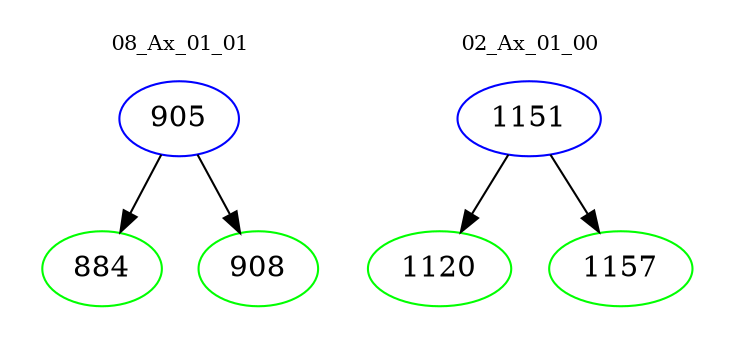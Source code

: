 digraph{
subgraph cluster_0 {
color = white
label = "08_Ax_01_01";
fontsize=10;
T0_905 [label="905", color="blue"]
T0_905 -> T0_884 [color="black"]
T0_884 [label="884", color="green"]
T0_905 -> T0_908 [color="black"]
T0_908 [label="908", color="green"]
}
subgraph cluster_1 {
color = white
label = "02_Ax_01_00";
fontsize=10;
T1_1151 [label="1151", color="blue"]
T1_1151 -> T1_1120 [color="black"]
T1_1120 [label="1120", color="green"]
T1_1151 -> T1_1157 [color="black"]
T1_1157 [label="1157", color="green"]
}
}
